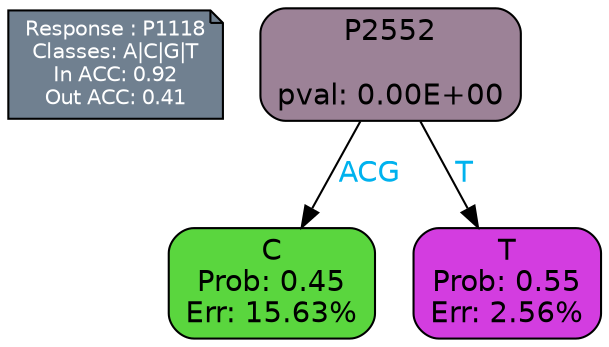 digraph Tree {
node [shape=box, style="filled, rounded", color="black", fontname=helvetica] ;
graph [ranksep=equally, splines=polylines, bgcolor=transparent, dpi=600] ;
edge [fontname=helvetica] ;
LEGEND [label="Response : P1118
Classes: A|C|G|T
In ACC: 0.92
Out ACC: 0.41
",shape=note,align=left,style=filled,fillcolor="slategray",fontcolor="white",fontsize=10];1 [label="P2552

pval: 0.00E+00", fillcolor="#9c8297"] ;
2 [label="C
Prob: 0.45
Err: 15.63%", fillcolor="#5ad63e"] ;
3 [label="T
Prob: 0.55
Err: 2.56%", fillcolor="#d33de0"] ;
1 -> 2 [label="ACG",fontcolor=deepskyblue2] ;
1 -> 3 [label="T",fontcolor=deepskyblue2] ;
{rank = same; 2;3;}{rank = same; LEGEND;1;}}